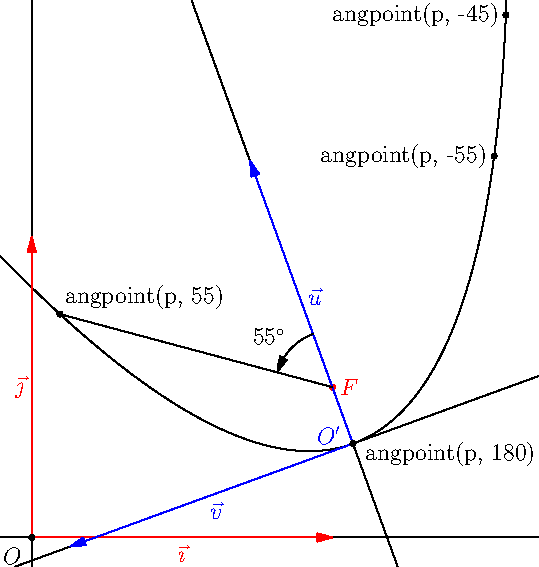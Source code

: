 import geometry;
size(10cm);

point F=(1,0.5);
dot("$F$",F,E,red);

parabola p=parabola(F,0.2,110);

draw(p);

coordsys R=currentcoordsys;
show(R);

coordsys Rp=canonicalcartesiansystem(p);
show(Label("$O'$",align=NW+W,blue), Label("$\vec{u}$",blue), Label("$\vec{v}$",blue), Rp, ipen=blue);

/*<asyxml><view file="modules/geometry.asy" type="point" signature="angpoint(explicit parabola,real)"/></asyxml>*/
dot("angpoint(p, 180)",angpoint(p,180),SE+E);

/*<asyxml><view file="modules/geometry.asy" type="point" signature="point(parabola,abscissa)"/></asyxml>*/
point P=point(p,angabscissa(55));
// point(p,angbscissa(0.5)) can be replaced by angpoint(p,0.5)
dot("angpoint(p, 55)",P,NE);

segment s=segment(F,P);
draw(s);
line l=line(F,F+Rp.i);
markangle("$"+(string)degrees(l,s)+"^\circ$",l,(line)s,Arrow);

dot("angpoint(p, -45)",angpoint(p,-45),W);
dot("angpoint(p, -55)",angpoint(p,-55),W);
